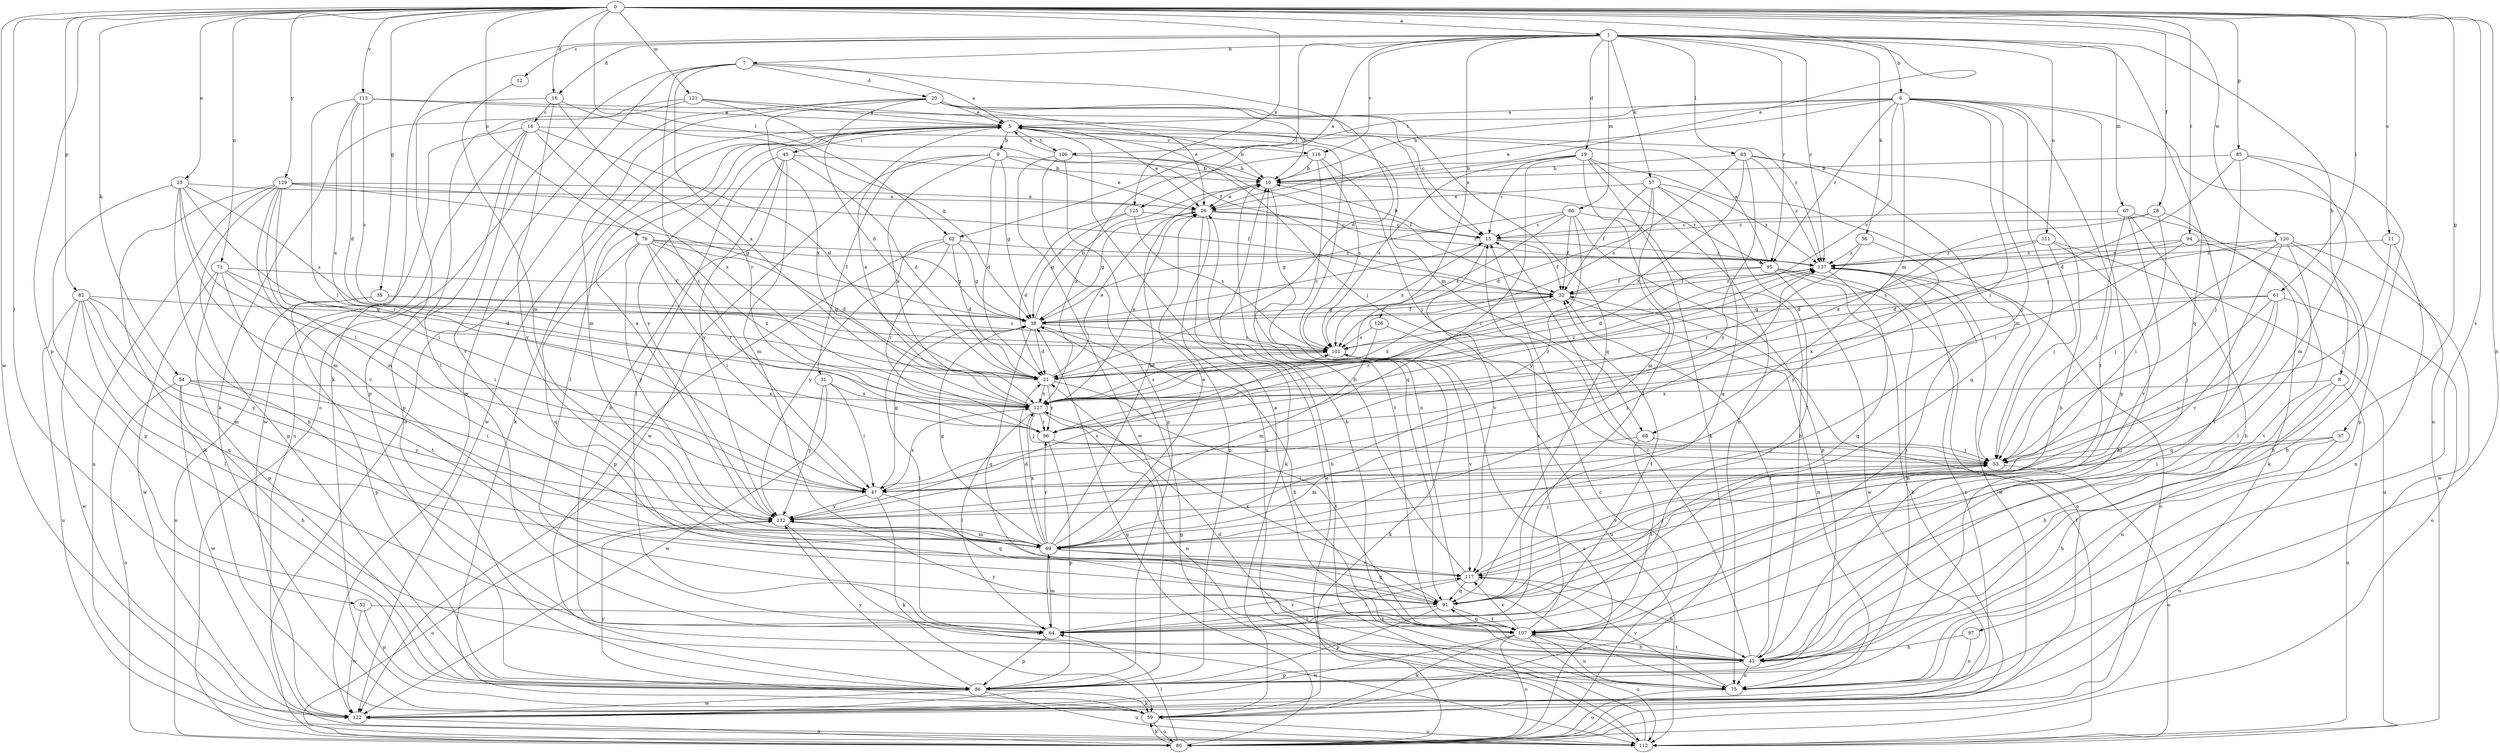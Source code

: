 strict digraph  {
0;
1;
5;
6;
7;
8;
9;
10;
11;
12;
14;
15;
16;
19;
20;
21;
25;
26;
28;
31;
32;
35;
37;
38;
43;
45;
47;
52;
53;
54;
56;
57;
59;
61;
62;
63;
64;
66;
67;
68;
69;
71;
75;
78;
80;
82;
85;
86;
91;
94;
95;
96;
97;
101;
106;
107;
111;
112;
113;
116;
117;
120;
121;
122;
125;
126;
127;
129;
132;
137;
0 -> 1  [label=a];
0 -> 11  [label=c];
0 -> 16  [label=d];
0 -> 25  [label=e];
0 -> 26  [label=e];
0 -> 28  [label=f];
0 -> 35  [label=g];
0 -> 37  [label=g];
0 -> 52  [label=j];
0 -> 54  [label=k];
0 -> 61  [label=l];
0 -> 62  [label=l];
0 -> 71  [label=n];
0 -> 75  [label=n];
0 -> 78  [label=o];
0 -> 82  [label=p];
0 -> 85  [label=p];
0 -> 86  [label=p];
0 -> 94  [label=r];
0 -> 97  [label=s];
0 -> 113  [label=v];
0 -> 120  [label=w];
0 -> 121  [label=w];
0 -> 122  [label=w];
0 -> 125  [label=x];
0 -> 129  [label=y];
1 -> 6  [label=b];
1 -> 7  [label=b];
1 -> 8  [label=b];
1 -> 12  [label=c];
1 -> 16  [label=d];
1 -> 19  [label=d];
1 -> 56  [label=k];
1 -> 57  [label=k];
1 -> 59  [label=k];
1 -> 62  [label=l];
1 -> 63  [label=l];
1 -> 66  [label=m];
1 -> 67  [label=m];
1 -> 91  [label=q];
1 -> 95  [label=r];
1 -> 111  [label=u];
1 -> 116  [label=v];
1 -> 125  [label=x];
1 -> 126  [label=x];
1 -> 137  [label=z];
5 -> 9  [label=b];
5 -> 10  [label=b];
5 -> 26  [label=e];
5 -> 45  [label=i];
5 -> 53  [label=j];
5 -> 59  [label=k];
5 -> 64  [label=l];
5 -> 68  [label=m];
5 -> 75  [label=n];
5 -> 106  [label=t];
5 -> 122  [label=w];
5 -> 132  [label=y];
6 -> 5  [label=a];
6 -> 10  [label=b];
6 -> 26  [label=e];
6 -> 47  [label=i];
6 -> 53  [label=j];
6 -> 68  [label=m];
6 -> 69  [label=m];
6 -> 86  [label=p];
6 -> 95  [label=r];
6 -> 101  [label=s];
6 -> 106  [label=t];
6 -> 107  [label=t];
6 -> 112  [label=u];
7 -> 5  [label=a];
7 -> 20  [label=d];
7 -> 21  [label=d];
7 -> 47  [label=i];
7 -> 80  [label=o];
7 -> 122  [label=w];
7 -> 127  [label=x];
8 -> 43  [label=h];
8 -> 75  [label=n];
8 -> 112  [label=u];
8 -> 127  [label=x];
9 -> 10  [label=b];
9 -> 21  [label=d];
9 -> 26  [label=e];
9 -> 31  [label=f];
9 -> 38  [label=g];
9 -> 122  [label=w];
9 -> 127  [label=x];
10 -> 26  [label=e];
10 -> 95  [label=r];
10 -> 107  [label=t];
11 -> 53  [label=j];
11 -> 75  [label=n];
11 -> 137  [label=z];
12 -> 69  [label=m];
14 -> 21  [label=d];
14 -> 86  [label=p];
14 -> 112  [label=u];
14 -> 116  [label=v];
14 -> 117  [label=v];
14 -> 122  [label=w];
14 -> 127  [label=x];
15 -> 10  [label=b];
15 -> 32  [label=f];
15 -> 101  [label=s];
15 -> 117  [label=v];
15 -> 137  [label=z];
16 -> 14  [label=c];
16 -> 38  [label=g];
16 -> 86  [label=p];
16 -> 96  [label=r];
16 -> 117  [label=v];
19 -> 10  [label=b];
19 -> 15  [label=c];
19 -> 47  [label=i];
19 -> 53  [label=j];
19 -> 59  [label=k];
19 -> 64  [label=l];
19 -> 75  [label=n];
19 -> 101  [label=s];
20 -> 5  [label=a];
20 -> 10  [label=b];
20 -> 15  [label=c];
20 -> 21  [label=d];
20 -> 26  [label=e];
20 -> 69  [label=m];
20 -> 80  [label=o];
20 -> 91  [label=q];
20 -> 127  [label=x];
21 -> 26  [label=e];
21 -> 96  [label=r];
21 -> 107  [label=t];
21 -> 127  [label=x];
25 -> 26  [label=e];
25 -> 43  [label=h];
25 -> 47  [label=i];
25 -> 69  [label=m];
25 -> 86  [label=p];
25 -> 96  [label=r];
25 -> 101  [label=s];
26 -> 15  [label=c];
26 -> 38  [label=g];
26 -> 59  [label=k];
26 -> 86  [label=p];
26 -> 137  [label=z];
28 -> 15  [label=c];
28 -> 47  [label=i];
28 -> 107  [label=t];
28 -> 127  [label=x];
31 -> 47  [label=i];
31 -> 122  [label=w];
31 -> 127  [label=x];
31 -> 132  [label=y];
32 -> 38  [label=g];
32 -> 75  [label=n];
32 -> 96  [label=r];
32 -> 127  [label=x];
32 -> 137  [label=z];
35 -> 38  [label=g];
35 -> 80  [label=o];
35 -> 86  [label=p];
35 -> 101  [label=s];
37 -> 43  [label=h];
37 -> 47  [label=i];
37 -> 53  [label=j];
37 -> 80  [label=o];
38 -> 10  [label=b];
38 -> 15  [label=c];
38 -> 21  [label=d];
38 -> 32  [label=f];
38 -> 43  [label=h];
38 -> 64  [label=l];
38 -> 91  [label=q];
38 -> 101  [label=s];
43 -> 10  [label=b];
43 -> 15  [label=c];
43 -> 32  [label=f];
43 -> 75  [label=n];
43 -> 86  [label=p];
43 -> 107  [label=t];
45 -> 10  [label=b];
45 -> 21  [label=d];
45 -> 43  [label=h];
45 -> 64  [label=l];
45 -> 69  [label=m];
45 -> 132  [label=y];
47 -> 38  [label=g];
47 -> 59  [label=k];
47 -> 91  [label=q];
47 -> 127  [label=x];
47 -> 132  [label=y];
52 -> 86  [label=p];
52 -> 107  [label=t];
52 -> 122  [label=w];
53 -> 47  [label=i];
53 -> 112  [label=u];
53 -> 117  [label=v];
54 -> 43  [label=h];
54 -> 47  [label=i];
54 -> 80  [label=o];
54 -> 122  [label=w];
54 -> 127  [label=x];
54 -> 132  [label=y];
56 -> 96  [label=r];
56 -> 132  [label=y];
56 -> 137  [label=z];
57 -> 21  [label=d];
57 -> 26  [label=e];
57 -> 32  [label=f];
57 -> 64  [label=l];
57 -> 69  [label=m];
57 -> 91  [label=q];
57 -> 137  [label=z];
59 -> 80  [label=o];
59 -> 112  [label=u];
59 -> 132  [label=y];
61 -> 38  [label=g];
61 -> 53  [label=j];
61 -> 80  [label=o];
61 -> 91  [label=q];
61 -> 127  [label=x];
61 -> 132  [label=y];
62 -> 21  [label=d];
62 -> 38  [label=g];
62 -> 86  [label=p];
62 -> 96  [label=r];
62 -> 132  [label=y];
62 -> 137  [label=z];
63 -> 10  [label=b];
63 -> 43  [label=h];
63 -> 91  [label=q];
63 -> 101  [label=s];
63 -> 127  [label=x];
63 -> 132  [label=y];
63 -> 137  [label=z];
64 -> 32  [label=f];
64 -> 69  [label=m];
64 -> 86  [label=p];
64 -> 117  [label=v];
66 -> 15  [label=c];
66 -> 32  [label=f];
66 -> 38  [label=g];
66 -> 43  [label=h];
66 -> 86  [label=p];
66 -> 101  [label=s];
66 -> 132  [label=y];
67 -> 15  [label=c];
67 -> 43  [label=h];
67 -> 53  [label=j];
67 -> 59  [label=k];
67 -> 117  [label=v];
68 -> 53  [label=j];
68 -> 69  [label=m];
68 -> 107  [label=t];
69 -> 10  [label=b];
69 -> 21  [label=d];
69 -> 26  [label=e];
69 -> 38  [label=g];
69 -> 53  [label=j];
69 -> 64  [label=l];
69 -> 91  [label=q];
69 -> 96  [label=r];
69 -> 117  [label=v];
69 -> 127  [label=x];
69 -> 137  [label=z];
71 -> 21  [label=d];
71 -> 32  [label=f];
71 -> 47  [label=i];
71 -> 86  [label=p];
71 -> 107  [label=t];
71 -> 122  [label=w];
75 -> 5  [label=a];
75 -> 21  [label=d];
75 -> 80  [label=o];
75 -> 117  [label=v];
78 -> 21  [label=d];
78 -> 38  [label=g];
78 -> 47  [label=i];
78 -> 91  [label=q];
78 -> 96  [label=r];
78 -> 127  [label=x];
78 -> 132  [label=y];
78 -> 137  [label=z];
80 -> 15  [label=c];
80 -> 26  [label=e];
80 -> 38  [label=g];
80 -> 59  [label=k];
80 -> 64  [label=l];
80 -> 101  [label=s];
82 -> 38  [label=g];
82 -> 64  [label=l];
82 -> 69  [label=m];
82 -> 91  [label=q];
82 -> 112  [label=u];
82 -> 122  [label=w];
82 -> 132  [label=y];
85 -> 10  [label=b];
85 -> 21  [label=d];
85 -> 53  [label=j];
85 -> 69  [label=m];
85 -> 86  [label=p];
86 -> 59  [label=k];
86 -> 112  [label=u];
86 -> 122  [label=w];
86 -> 132  [label=y];
91 -> 64  [label=l];
91 -> 86  [label=p];
91 -> 107  [label=t];
91 -> 127  [label=x];
94 -> 43  [label=h];
94 -> 96  [label=r];
94 -> 101  [label=s];
94 -> 107  [label=t];
94 -> 137  [label=z];
95 -> 5  [label=a];
95 -> 21  [label=d];
95 -> 32  [label=f];
95 -> 59  [label=k];
95 -> 75  [label=n];
95 -> 80  [label=o];
95 -> 122  [label=w];
96 -> 53  [label=j];
96 -> 86  [label=p];
96 -> 137  [label=z];
97 -> 43  [label=h];
97 -> 75  [label=n];
101 -> 21  [label=d];
101 -> 59  [label=k];
101 -> 117  [label=v];
106 -> 5  [label=a];
106 -> 10  [label=b];
106 -> 32  [label=f];
106 -> 86  [label=p];
106 -> 112  [label=u];
106 -> 122  [label=w];
107 -> 15  [label=c];
107 -> 43  [label=h];
107 -> 59  [label=k];
107 -> 75  [label=n];
107 -> 80  [label=o];
107 -> 91  [label=q];
107 -> 112  [label=u];
107 -> 117  [label=v];
107 -> 122  [label=w];
107 -> 132  [label=y];
111 -> 21  [label=d];
111 -> 43  [label=h];
111 -> 53  [label=j];
111 -> 112  [label=u];
111 -> 137  [label=z];
112 -> 10  [label=b];
112 -> 32  [label=f];
112 -> 38  [label=g];
113 -> 5  [label=a];
113 -> 21  [label=d];
113 -> 47  [label=i];
113 -> 101  [label=s];
113 -> 127  [label=x];
113 -> 137  [label=z];
116 -> 10  [label=b];
116 -> 53  [label=j];
116 -> 91  [label=q];
116 -> 101  [label=s];
116 -> 127  [label=x];
117 -> 10  [label=b];
117 -> 43  [label=h];
117 -> 53  [label=j];
117 -> 64  [label=l];
117 -> 91  [label=q];
120 -> 21  [label=d];
120 -> 43  [label=h];
120 -> 53  [label=j];
120 -> 64  [label=l];
120 -> 117  [label=v];
120 -> 122  [label=w];
120 -> 137  [label=z];
121 -> 5  [label=a];
121 -> 15  [label=c];
121 -> 32  [label=f];
121 -> 59  [label=k];
121 -> 64  [label=l];
122 -> 80  [label=o];
122 -> 137  [label=z];
125 -> 15  [label=c];
125 -> 21  [label=d];
125 -> 38  [label=g];
125 -> 101  [label=s];
126 -> 69  [label=m];
126 -> 101  [label=s];
126 -> 112  [label=u];
127 -> 5  [label=a];
127 -> 26  [label=e];
127 -> 53  [label=j];
127 -> 64  [label=l];
127 -> 75  [label=n];
127 -> 96  [label=r];
127 -> 101  [label=s];
127 -> 137  [label=z];
129 -> 26  [label=e];
129 -> 32  [label=f];
129 -> 38  [label=g];
129 -> 47  [label=i];
129 -> 59  [label=k];
129 -> 69  [label=m];
129 -> 86  [label=p];
129 -> 112  [label=u];
129 -> 117  [label=v];
132 -> 5  [label=a];
132 -> 69  [label=m];
132 -> 80  [label=o];
132 -> 101  [label=s];
132 -> 112  [label=u];
137 -> 32  [label=f];
137 -> 80  [label=o];
137 -> 91  [label=q];
137 -> 107  [label=t];
137 -> 122  [label=w];
}
